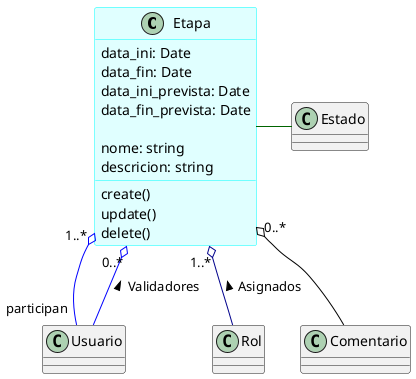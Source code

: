 @startuml Etapa

!startsub PARCIAL
    class Etapa #LightCyan ##Cyan {
        ' Propiedades
        {field} data_ini: Date
        {field} data_fin: Date
        {field} data_ini_prevista: Date
        {field} data_fin_prevista: Date

        {field} nome: string
        {field} descricion: string

        ' Métodos
        {method} create()
        {method} update()
        {method} delete()
    }

    Etapa - Estado #DarkGreen

    Etapa "1..*" o-- "participan" Usuario #Blue
    Etapa "0..*" o-- Usuario #Blue : Validadores <
    Etapa "1..*" o-- Rol #DarkBlue : Asignados <
    Etapa "0..*" o-- Comentario #Black
!endsub

@enduml